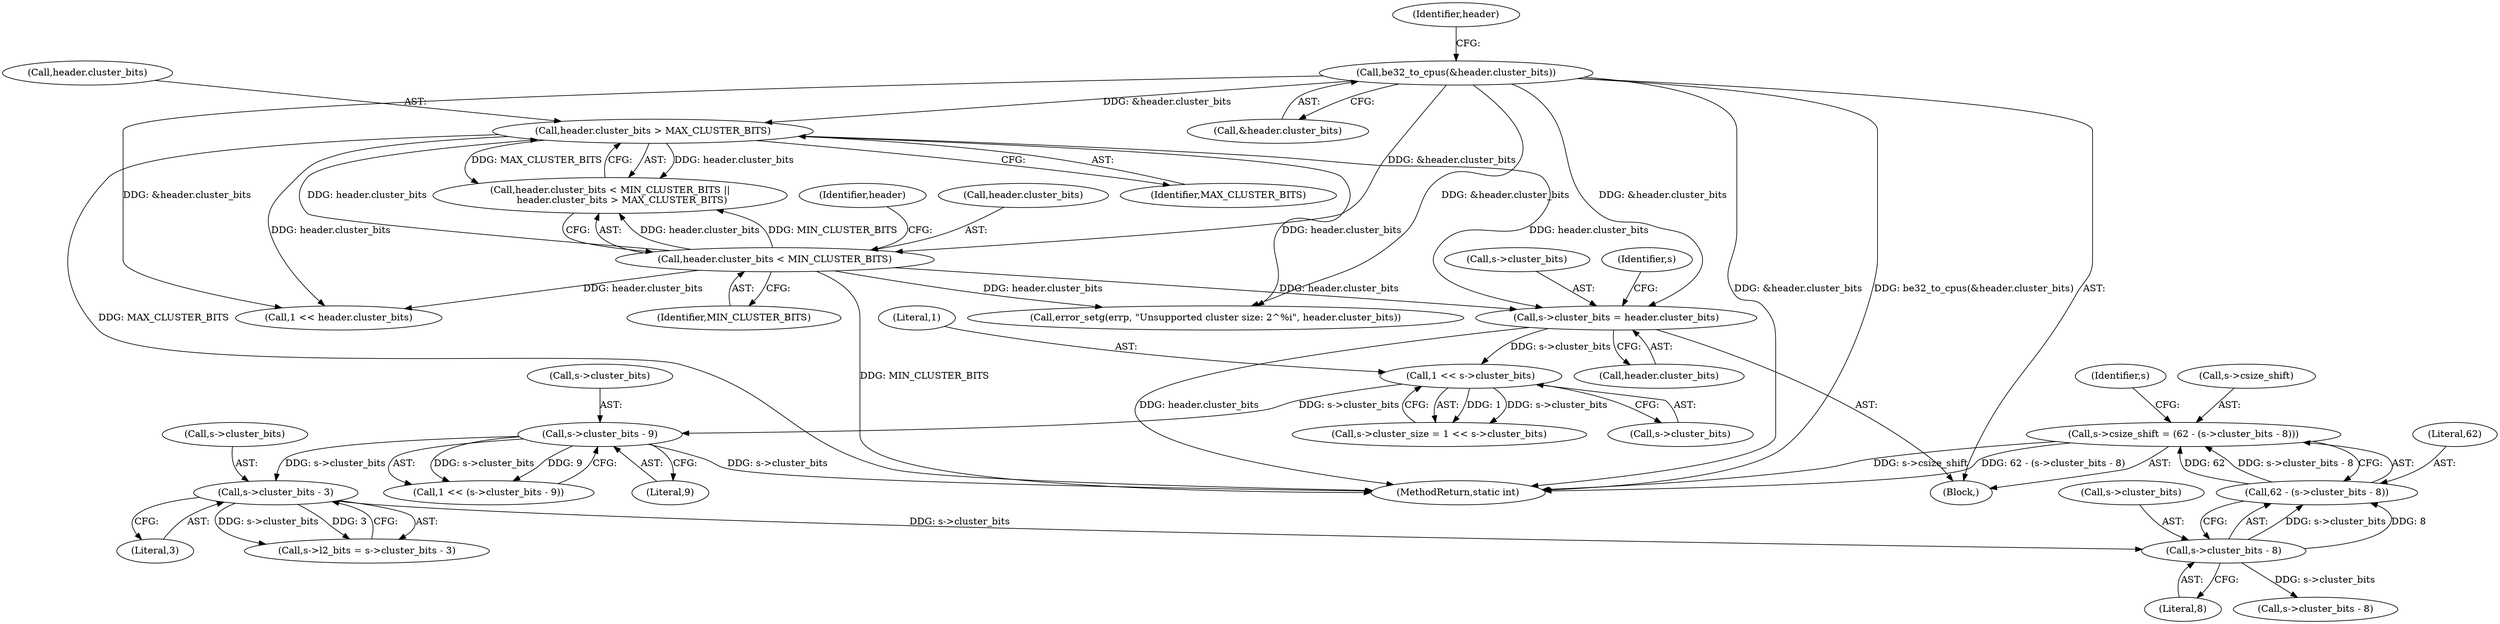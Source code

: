 digraph "0_qemu_6a83f8b5bec6f59e56cc49bd49e4c3f8f805d56f_0@pointer" {
"1000687" [label="(Call,s->csize_shift = (62 - (s->cluster_bits - 8)))"];
"1000691" [label="(Call,62 - (s->cluster_bits - 8))"];
"1000693" [label="(Call,s->cluster_bits - 8)"];
"1000664" [label="(Call,s->cluster_bits - 3)"];
"1000332" [label="(Call,s->cluster_bits - 9)"];
"1000321" [label="(Call,1 << s->cluster_bits)"];
"1000310" [label="(Call,s->cluster_bits = header.cluster_bits)"];
"1000293" [label="(Call,header.cluster_bits > MAX_CLUSTER_BITS)"];
"1000199" [label="(Call,be32_to_cpus(&header.cluster_bits))"];
"1000288" [label="(Call,header.cluster_bits < MIN_CLUSTER_BITS)"];
"1000697" [label="(Literal,8)"];
"1000705" [label="(Call,s->cluster_bits - 8)"];
"1000288" [label="(Call,header.cluster_bits < MIN_CLUSTER_BITS)"];
"1000693" [label="(Call,s->cluster_bits - 8)"];
"1000295" [label="(Identifier,header)"];
"1000311" [label="(Call,s->cluster_bits)"];
"1000688" [label="(Call,s->csize_shift)"];
"1000294" [label="(Call,header.cluster_bits)"];
"1000317" [label="(Call,s->cluster_size = 1 << s->cluster_bits)"];
"1000687" [label="(Call,s->csize_shift = (62 - (s->cluster_bits - 8)))"];
"1000199" [label="(Call,be32_to_cpus(&header.cluster_bits))"];
"1000664" [label="(Call,s->cluster_bits - 3)"];
"1000297" [label="(Identifier,MAX_CLUSTER_BITS)"];
"1000668" [label="(Literal,3)"];
"1000692" [label="(Literal,62)"];
"1000660" [label="(Call,s->l2_bits = s->cluster_bits - 3)"];
"1000292" [label="(Identifier,MIN_CLUSTER_BITS)"];
"1000691" [label="(Call,62 - (s->cluster_bits - 8))"];
"1000200" [label="(Call,&header.cluster_bits)"];
"1000314" [label="(Call,header.cluster_bits)"];
"1000299" [label="(Call,error_setg(errp, \"Unsupported cluster size: 2^%i\", header.cluster_bits))"];
"1000330" [label="(Call,1 << (s->cluster_bits - 9))"];
"1000322" [label="(Literal,1)"];
"1000310" [label="(Call,s->cluster_bits = header.cluster_bits)"];
"1000510" [label="(Call,1 << header.cluster_bits)"];
"1000323" [label="(Call,s->cluster_bits)"];
"1000289" [label="(Call,header.cluster_bits)"];
"1000694" [label="(Call,s->cluster_bits)"];
"1000700" [label="(Identifier,s)"];
"1001483" [label="(MethodReturn,static int)"];
"1000126" [label="(Block,)"];
"1000287" [label="(Call,header.cluster_bits < MIN_CLUSTER_BITS ||\n        header.cluster_bits > MAX_CLUSTER_BITS)"];
"1000321" [label="(Call,1 << s->cluster_bits)"];
"1000319" [label="(Identifier,s)"];
"1000336" [label="(Literal,9)"];
"1000332" [label="(Call,s->cluster_bits - 9)"];
"1000207" [label="(Identifier,header)"];
"1000665" [label="(Call,s->cluster_bits)"];
"1000333" [label="(Call,s->cluster_bits)"];
"1000293" [label="(Call,header.cluster_bits > MAX_CLUSTER_BITS)"];
"1000687" -> "1000126"  [label="AST: "];
"1000687" -> "1000691"  [label="CFG: "];
"1000688" -> "1000687"  [label="AST: "];
"1000691" -> "1000687"  [label="AST: "];
"1000700" -> "1000687"  [label="CFG: "];
"1000687" -> "1001483"  [label="DDG: s->csize_shift"];
"1000687" -> "1001483"  [label="DDG: 62 - (s->cluster_bits - 8)"];
"1000691" -> "1000687"  [label="DDG: 62"];
"1000691" -> "1000687"  [label="DDG: s->cluster_bits - 8"];
"1000691" -> "1000693"  [label="CFG: "];
"1000692" -> "1000691"  [label="AST: "];
"1000693" -> "1000691"  [label="AST: "];
"1000693" -> "1000691"  [label="DDG: s->cluster_bits"];
"1000693" -> "1000691"  [label="DDG: 8"];
"1000693" -> "1000697"  [label="CFG: "];
"1000694" -> "1000693"  [label="AST: "];
"1000697" -> "1000693"  [label="AST: "];
"1000664" -> "1000693"  [label="DDG: s->cluster_bits"];
"1000693" -> "1000705"  [label="DDG: s->cluster_bits"];
"1000664" -> "1000660"  [label="AST: "];
"1000664" -> "1000668"  [label="CFG: "];
"1000665" -> "1000664"  [label="AST: "];
"1000668" -> "1000664"  [label="AST: "];
"1000660" -> "1000664"  [label="CFG: "];
"1000664" -> "1000660"  [label="DDG: s->cluster_bits"];
"1000664" -> "1000660"  [label="DDG: 3"];
"1000332" -> "1000664"  [label="DDG: s->cluster_bits"];
"1000332" -> "1000330"  [label="AST: "];
"1000332" -> "1000336"  [label="CFG: "];
"1000333" -> "1000332"  [label="AST: "];
"1000336" -> "1000332"  [label="AST: "];
"1000330" -> "1000332"  [label="CFG: "];
"1000332" -> "1001483"  [label="DDG: s->cluster_bits"];
"1000332" -> "1000330"  [label="DDG: s->cluster_bits"];
"1000332" -> "1000330"  [label="DDG: 9"];
"1000321" -> "1000332"  [label="DDG: s->cluster_bits"];
"1000321" -> "1000317"  [label="AST: "];
"1000321" -> "1000323"  [label="CFG: "];
"1000322" -> "1000321"  [label="AST: "];
"1000323" -> "1000321"  [label="AST: "];
"1000317" -> "1000321"  [label="CFG: "];
"1000321" -> "1000317"  [label="DDG: 1"];
"1000321" -> "1000317"  [label="DDG: s->cluster_bits"];
"1000310" -> "1000321"  [label="DDG: s->cluster_bits"];
"1000310" -> "1000126"  [label="AST: "];
"1000310" -> "1000314"  [label="CFG: "];
"1000311" -> "1000310"  [label="AST: "];
"1000314" -> "1000310"  [label="AST: "];
"1000319" -> "1000310"  [label="CFG: "];
"1000310" -> "1001483"  [label="DDG: header.cluster_bits"];
"1000293" -> "1000310"  [label="DDG: header.cluster_bits"];
"1000199" -> "1000310"  [label="DDG: &header.cluster_bits"];
"1000288" -> "1000310"  [label="DDG: header.cluster_bits"];
"1000293" -> "1000287"  [label="AST: "];
"1000293" -> "1000297"  [label="CFG: "];
"1000294" -> "1000293"  [label="AST: "];
"1000297" -> "1000293"  [label="AST: "];
"1000287" -> "1000293"  [label="CFG: "];
"1000293" -> "1001483"  [label="DDG: MAX_CLUSTER_BITS"];
"1000293" -> "1000287"  [label="DDG: header.cluster_bits"];
"1000293" -> "1000287"  [label="DDG: MAX_CLUSTER_BITS"];
"1000199" -> "1000293"  [label="DDG: &header.cluster_bits"];
"1000288" -> "1000293"  [label="DDG: header.cluster_bits"];
"1000293" -> "1000299"  [label="DDG: header.cluster_bits"];
"1000293" -> "1000510"  [label="DDG: header.cluster_bits"];
"1000199" -> "1000126"  [label="AST: "];
"1000199" -> "1000200"  [label="CFG: "];
"1000200" -> "1000199"  [label="AST: "];
"1000207" -> "1000199"  [label="CFG: "];
"1000199" -> "1001483"  [label="DDG: &header.cluster_bits"];
"1000199" -> "1001483"  [label="DDG: be32_to_cpus(&header.cluster_bits)"];
"1000199" -> "1000288"  [label="DDG: &header.cluster_bits"];
"1000199" -> "1000299"  [label="DDG: &header.cluster_bits"];
"1000199" -> "1000510"  [label="DDG: &header.cluster_bits"];
"1000288" -> "1000287"  [label="AST: "];
"1000288" -> "1000292"  [label="CFG: "];
"1000289" -> "1000288"  [label="AST: "];
"1000292" -> "1000288"  [label="AST: "];
"1000295" -> "1000288"  [label="CFG: "];
"1000287" -> "1000288"  [label="CFG: "];
"1000288" -> "1001483"  [label="DDG: MIN_CLUSTER_BITS"];
"1000288" -> "1000287"  [label="DDG: header.cluster_bits"];
"1000288" -> "1000287"  [label="DDG: MIN_CLUSTER_BITS"];
"1000288" -> "1000299"  [label="DDG: header.cluster_bits"];
"1000288" -> "1000510"  [label="DDG: header.cluster_bits"];
}
